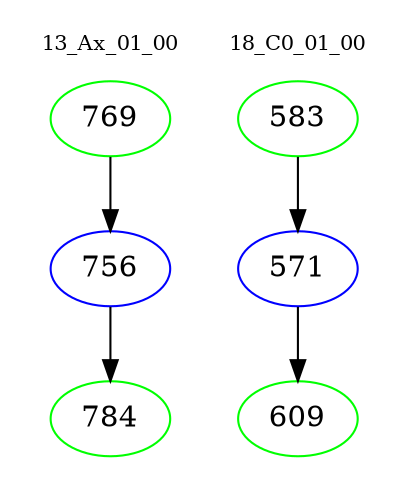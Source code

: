digraph{
subgraph cluster_0 {
color = white
label = "13_Ax_01_00";
fontsize=10;
T0_769 [label="769", color="green"]
T0_769 -> T0_756 [color="black"]
T0_756 [label="756", color="blue"]
T0_756 -> T0_784 [color="black"]
T0_784 [label="784", color="green"]
}
subgraph cluster_1 {
color = white
label = "18_C0_01_00";
fontsize=10;
T1_583 [label="583", color="green"]
T1_583 -> T1_571 [color="black"]
T1_571 [label="571", color="blue"]
T1_571 -> T1_609 [color="black"]
T1_609 [label="609", color="green"]
}
}
